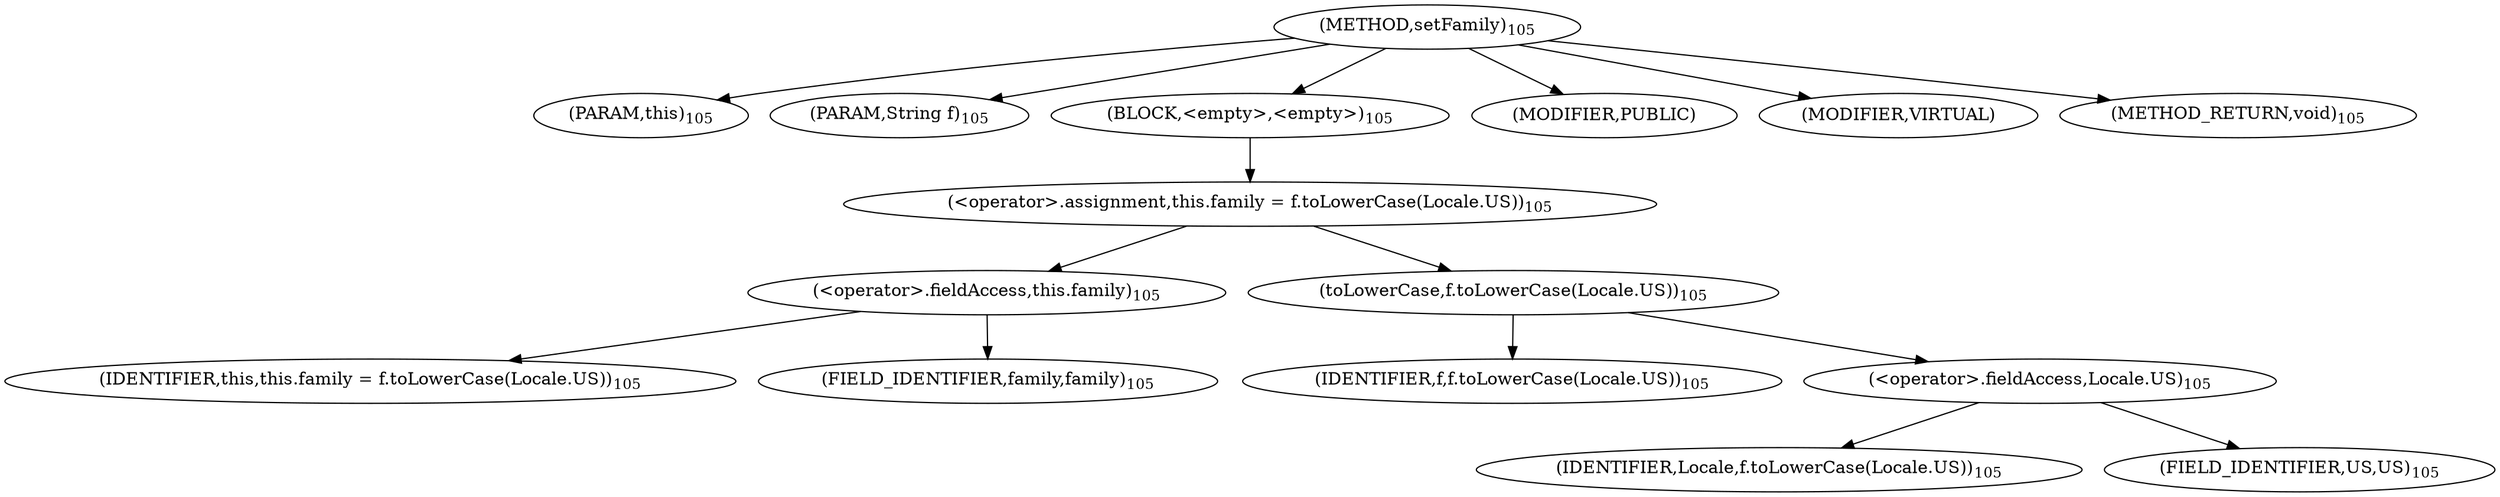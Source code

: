 digraph "setFamily" {  
"63" [label = <(METHOD,setFamily)<SUB>105</SUB>> ]
"64" [label = <(PARAM,this)<SUB>105</SUB>> ]
"65" [label = <(PARAM,String f)<SUB>105</SUB>> ]
"66" [label = <(BLOCK,&lt;empty&gt;,&lt;empty&gt;)<SUB>105</SUB>> ]
"67" [label = <(&lt;operator&gt;.assignment,this.family = f.toLowerCase(Locale.US))<SUB>105</SUB>> ]
"68" [label = <(&lt;operator&gt;.fieldAccess,this.family)<SUB>105</SUB>> ]
"69" [label = <(IDENTIFIER,this,this.family = f.toLowerCase(Locale.US))<SUB>105</SUB>> ]
"70" [label = <(FIELD_IDENTIFIER,family,family)<SUB>105</SUB>> ]
"71" [label = <(toLowerCase,f.toLowerCase(Locale.US))<SUB>105</SUB>> ]
"72" [label = <(IDENTIFIER,f,f.toLowerCase(Locale.US))<SUB>105</SUB>> ]
"73" [label = <(&lt;operator&gt;.fieldAccess,Locale.US)<SUB>105</SUB>> ]
"74" [label = <(IDENTIFIER,Locale,f.toLowerCase(Locale.US))<SUB>105</SUB>> ]
"75" [label = <(FIELD_IDENTIFIER,US,US)<SUB>105</SUB>> ]
"76" [label = <(MODIFIER,PUBLIC)> ]
"77" [label = <(MODIFIER,VIRTUAL)> ]
"78" [label = <(METHOD_RETURN,void)<SUB>105</SUB>> ]
  "63" -> "64" 
  "63" -> "65" 
  "63" -> "66" 
  "63" -> "76" 
  "63" -> "77" 
  "63" -> "78" 
  "66" -> "67" 
  "67" -> "68" 
  "67" -> "71" 
  "68" -> "69" 
  "68" -> "70" 
  "71" -> "72" 
  "71" -> "73" 
  "73" -> "74" 
  "73" -> "75" 
}

